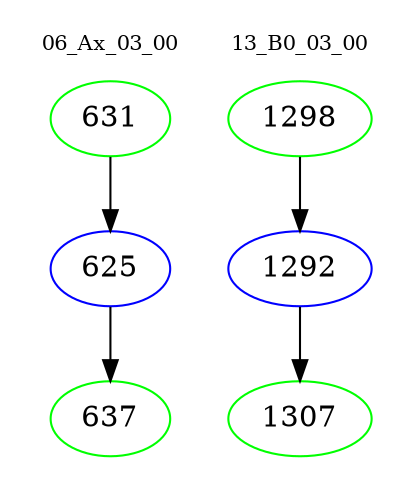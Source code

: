 digraph{
subgraph cluster_0 {
color = white
label = "06_Ax_03_00";
fontsize=10;
T0_631 [label="631", color="green"]
T0_631 -> T0_625 [color="black"]
T0_625 [label="625", color="blue"]
T0_625 -> T0_637 [color="black"]
T0_637 [label="637", color="green"]
}
subgraph cluster_1 {
color = white
label = "13_B0_03_00";
fontsize=10;
T1_1298 [label="1298", color="green"]
T1_1298 -> T1_1292 [color="black"]
T1_1292 [label="1292", color="blue"]
T1_1292 -> T1_1307 [color="black"]
T1_1307 [label="1307", color="green"]
}
}
